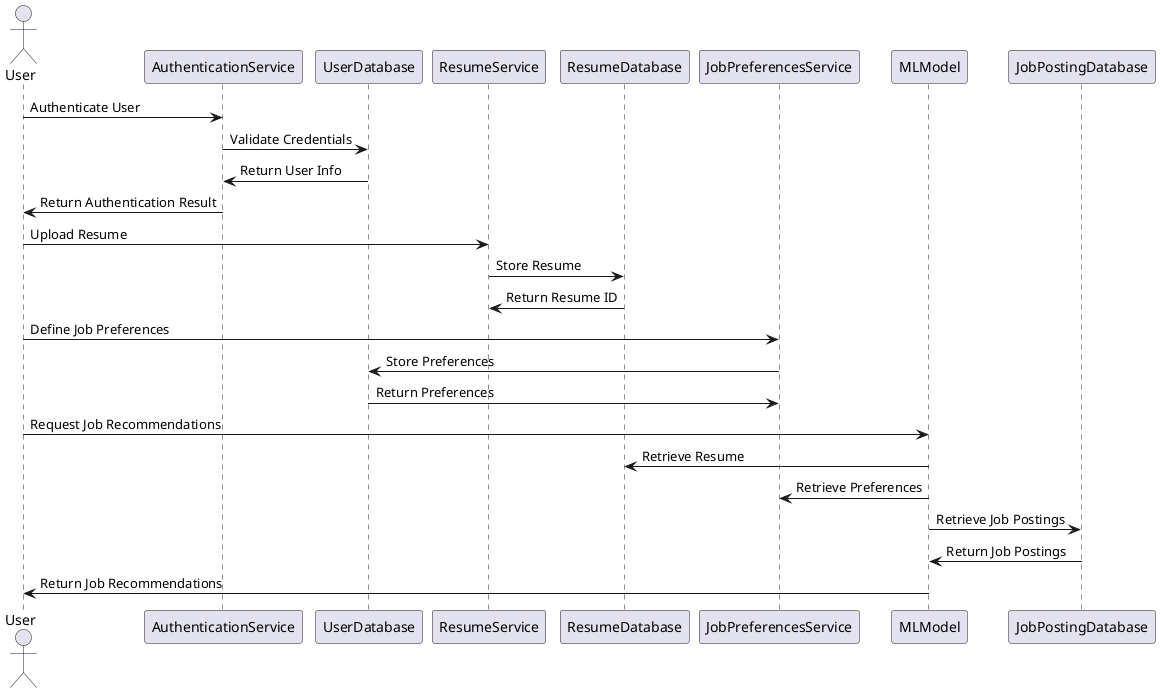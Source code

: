 @startuml
actor User

User -> AuthenticationService : Authenticate User
AuthenticationService -> UserDatabase : Validate Credentials
UserDatabase -> AuthenticationService : Return User Info
AuthenticationService -> User : Return Authentication Result

User -> ResumeService : Upload Resume
ResumeService -> ResumeDatabase : Store Resume
ResumeDatabase -> ResumeService : Return Resume ID

User -> JobPreferencesService : Define Job Preferences
JobPreferencesService -> UserDatabase : Store Preferences
UserDatabase -> JobPreferencesService : Return Preferences

User -> MLModel : Request Job Recommendations
MLModel -> ResumeDatabase : Retrieve Resume
MLModel -> JobPreferencesService : Retrieve Preferences
MLModel -> JobPostingDatabase : Retrieve Job Postings
JobPostingDatabase -> MLModel : Return Job Postings
MLModel -> User : Return Job Recommendations

@enduml


